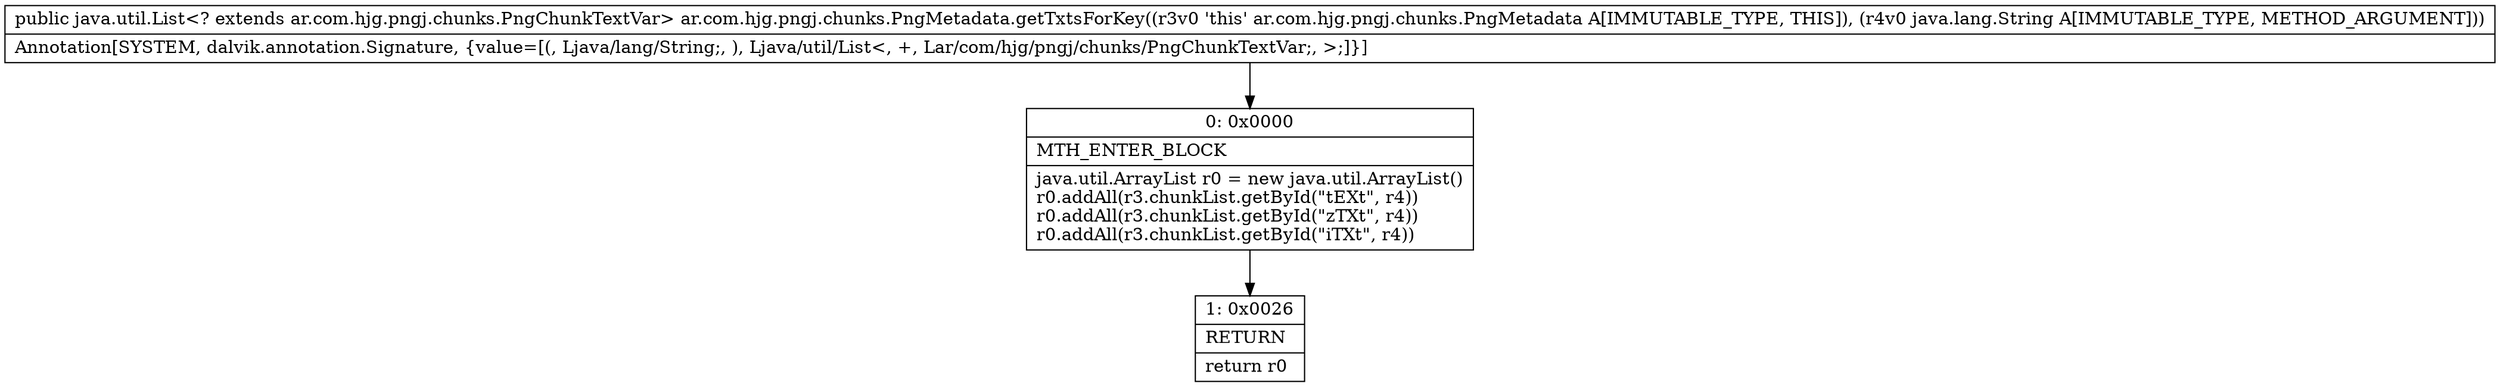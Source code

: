 digraph "CFG forar.com.hjg.pngj.chunks.PngMetadata.getTxtsForKey(Ljava\/lang\/String;)Ljava\/util\/List;" {
Node_0 [shape=record,label="{0\:\ 0x0000|MTH_ENTER_BLOCK\l|java.util.ArrayList r0 = new java.util.ArrayList()\lr0.addAll(r3.chunkList.getById(\"tEXt\", r4))\lr0.addAll(r3.chunkList.getById(\"zTXt\", r4))\lr0.addAll(r3.chunkList.getById(\"iTXt\", r4))\l}"];
Node_1 [shape=record,label="{1\:\ 0x0026|RETURN\l|return r0\l}"];
MethodNode[shape=record,label="{public java.util.List\<? extends ar.com.hjg.pngj.chunks.PngChunkTextVar\> ar.com.hjg.pngj.chunks.PngMetadata.getTxtsForKey((r3v0 'this' ar.com.hjg.pngj.chunks.PngMetadata A[IMMUTABLE_TYPE, THIS]), (r4v0 java.lang.String A[IMMUTABLE_TYPE, METHOD_ARGUMENT]))  | Annotation[SYSTEM, dalvik.annotation.Signature, \{value=[(, Ljava\/lang\/String;, ), Ljava\/util\/List\<, +, Lar\/com\/hjg\/pngj\/chunks\/PngChunkTextVar;, \>;]\}]\l}"];
MethodNode -> Node_0;
Node_0 -> Node_1;
}

